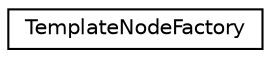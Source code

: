 digraph "类继承关系图"
{
 // INTERACTIVE_SVG=YES
 // LATEX_PDF_SIZE
  edge [fontname="Helvetica",fontsize="10",labelfontname="Helvetica",labelfontsize="10"];
  node [fontname="Helvetica",fontsize="10",shape=record];
  rankdir="LR";
  Node0 [label="TemplateNodeFactory",height=0.2,width=0.4,color="black", fillcolor="white", style="filled",URL="$dc/d22/class_template_node_factory.html",tooltip="Factory class for creating tag AST nodes found in a template"];
}
